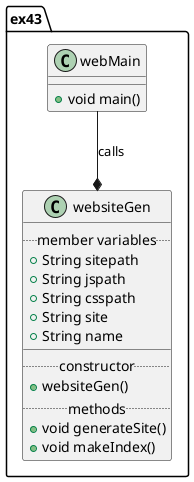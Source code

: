 @startuml
package ex43 {
 class webMain {
  +void main()
 }

 class websiteGen {
  ..member variables..
  +String sitepath
  +String jspath
  +String csspath
  +String site
  +String name
  __
  ..constructor..
  +websiteGen()
  ..methods..
  +void generateSite()
  +void makeIndex()
 }

 webMain --* websiteGen : calls
}
@enduml